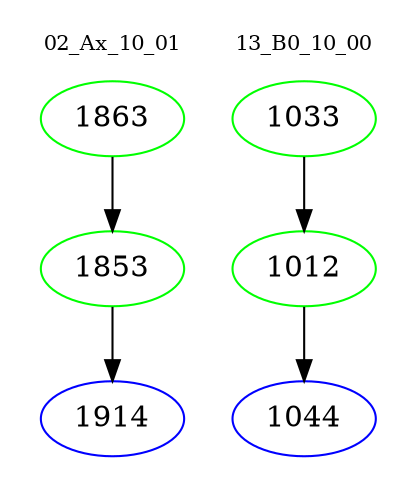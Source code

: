 digraph{
subgraph cluster_0 {
color = white
label = "02_Ax_10_01";
fontsize=10;
T0_1863 [label="1863", color="green"]
T0_1863 -> T0_1853 [color="black"]
T0_1853 [label="1853", color="green"]
T0_1853 -> T0_1914 [color="black"]
T0_1914 [label="1914", color="blue"]
}
subgraph cluster_1 {
color = white
label = "13_B0_10_00";
fontsize=10;
T1_1033 [label="1033", color="green"]
T1_1033 -> T1_1012 [color="black"]
T1_1012 [label="1012", color="green"]
T1_1012 -> T1_1044 [color="black"]
T1_1044 [label="1044", color="blue"]
}
}
